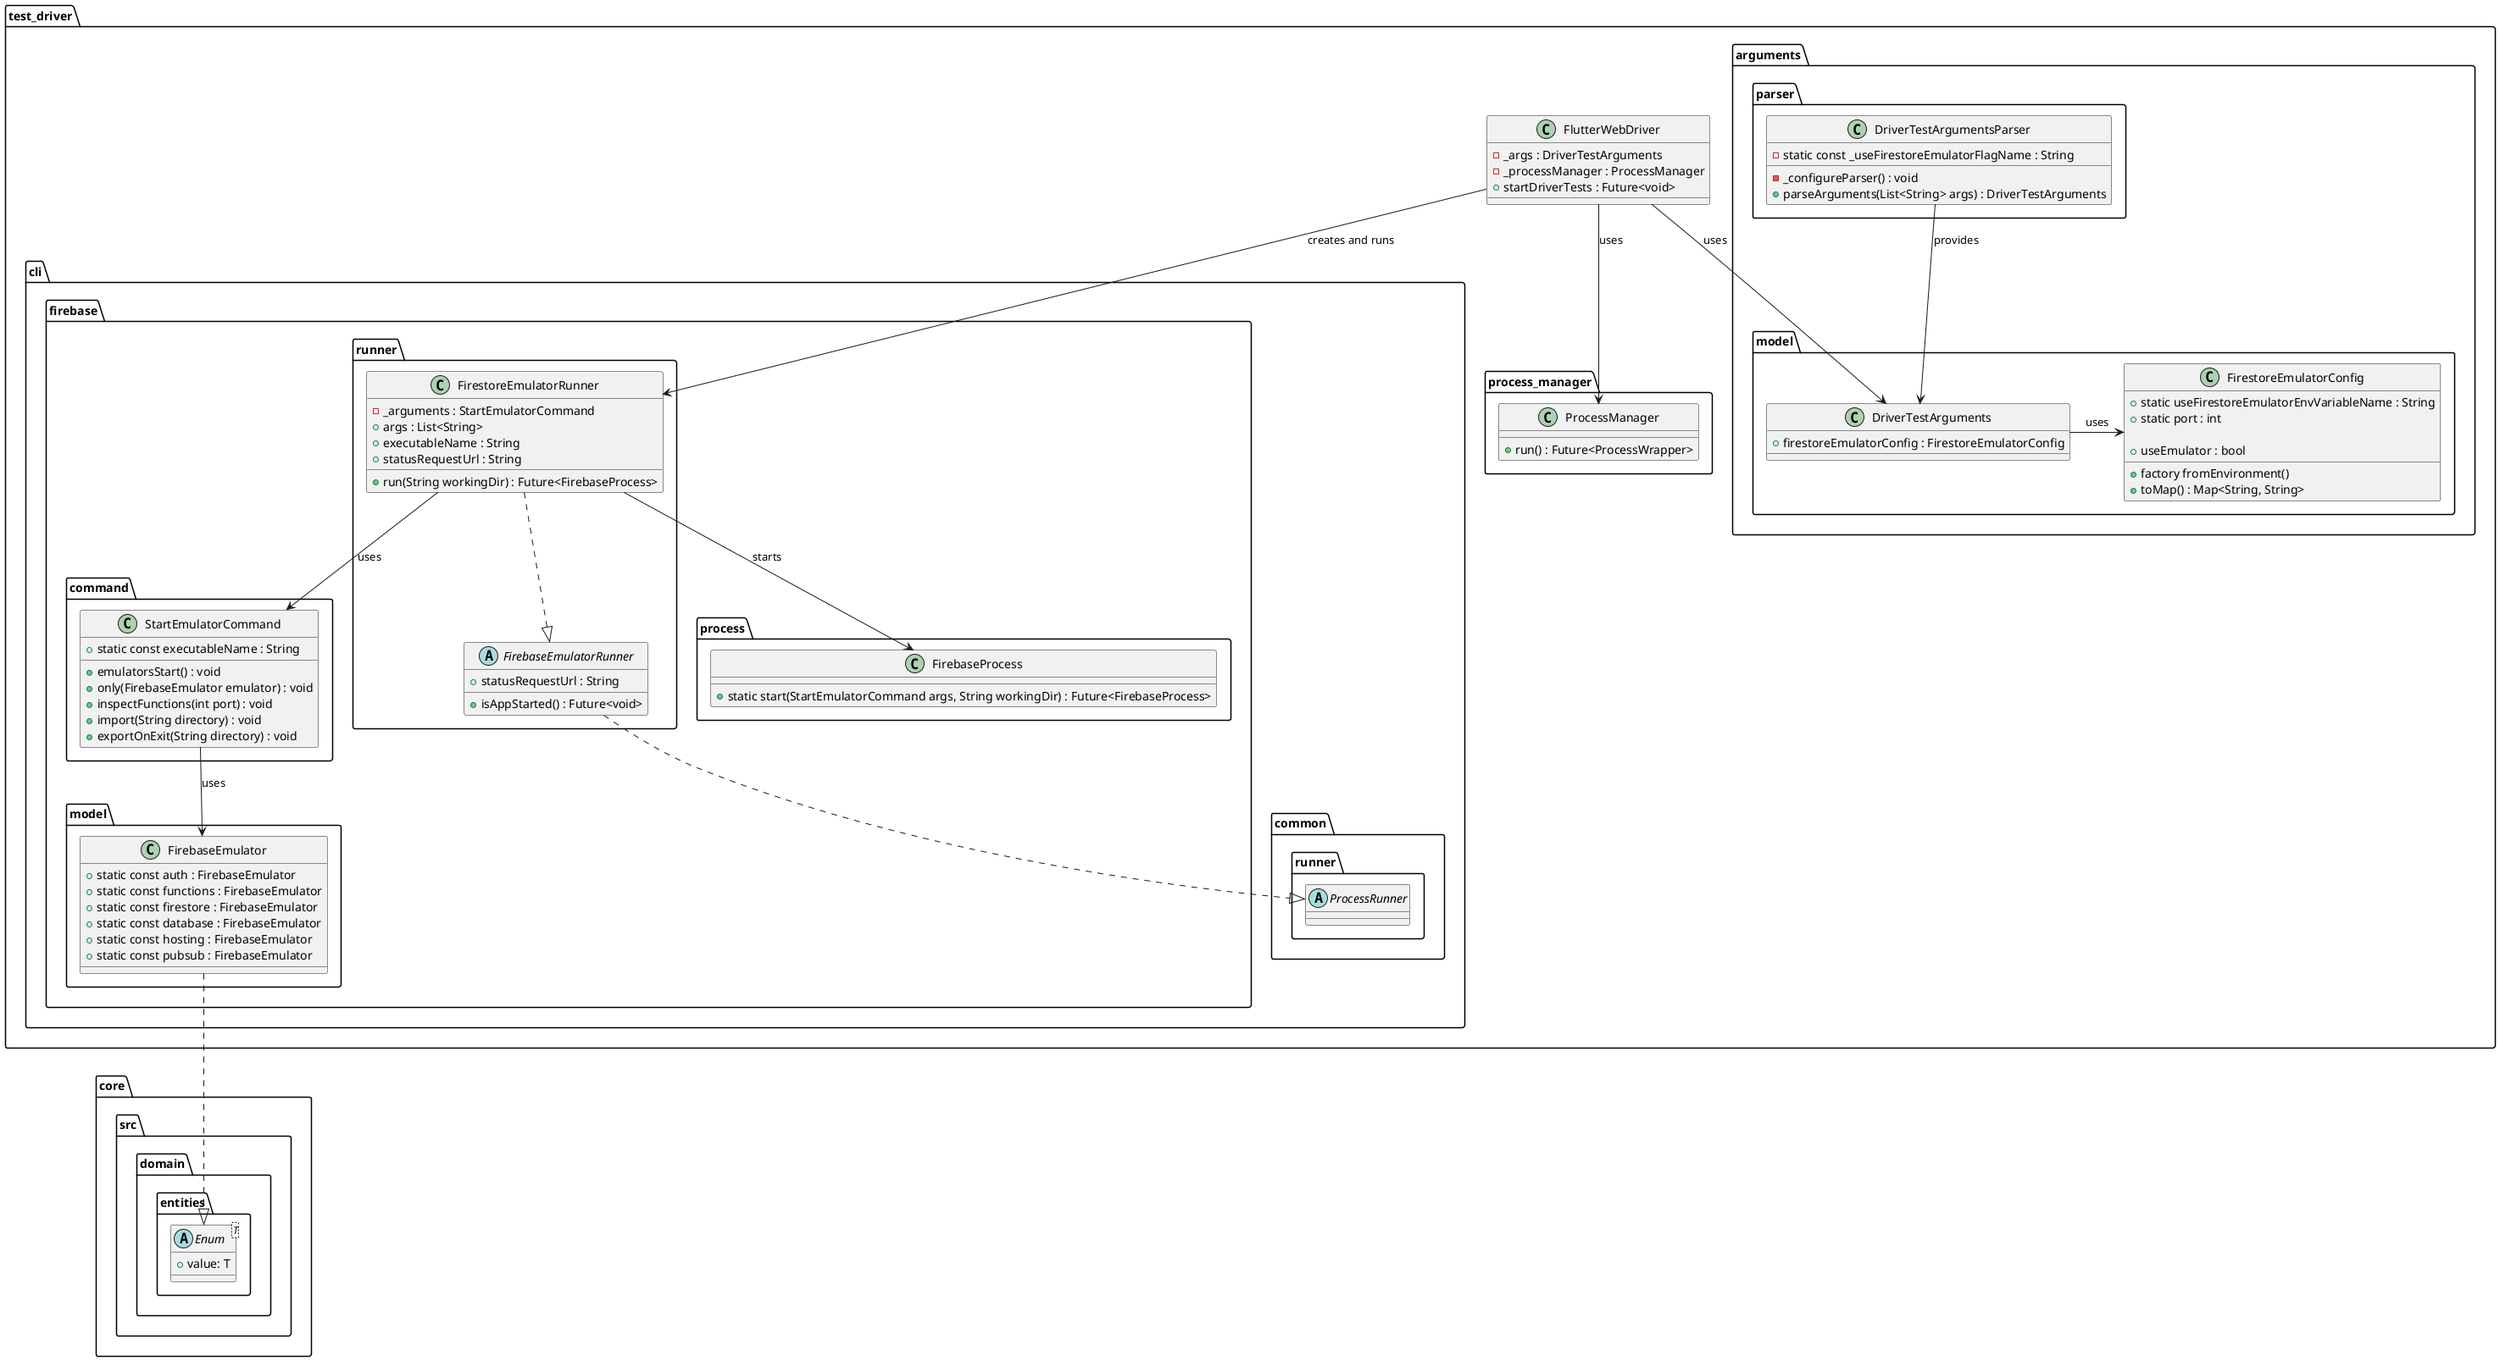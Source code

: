 @startuml firestore_emulator_class_diagram

package core.src.domain.entities {
        abstract class Enum<T> {
            + value: T
        }
    }

package test_driver {
    class FlutterWebDriver {
        - _args : DriverTestArguments
        - _processManager : ProcessManager
        + startDriverTests : Future<void>  
    }

    package arguments {
        package parser {
            class DriverTestArgumentsParser {
                - static const _useFirestoreEmulatorFlagName : String
                - _configureParser() : void
                + parseArguments(List<String> args) : DriverTestArguments
            }
        } 

        package model {
            class DriverTestArguments {
                + firestoreEmulatorConfig : FirestoreEmulatorConfig
            }

            class FirestoreEmulatorConfig {
                + static useFirestoreEmulatorEnvVariableName : String
                + static port : int

                + useEmulator : bool

                + factory fromEnvironment()
                + toMap() : Map<String, String>
            }
        }
    }

    package cli {
        package common.runner {
            abstract class ProcessRunner {}
        }

        package firebase {
            package model as firebase_model {
                class FirebaseEmulator{
                    + static const auth : FirebaseEmulator
                    + static const functions : FirebaseEmulator
                    + static const firestore : FirebaseEmulator
                    + static const database : FirebaseEmulator
                    + static const hosting : FirebaseEmulator
                    + static const pubsub : FirebaseEmulator
                }
            }

            package runner {
                abstract class FirebaseEmulatorRunner {
                    + statusRequestUrl : String
                    + isAppStarted() : Future<void>
                }
                class FirestoreEmulatorRunner {
                    - _arguments : StartEmulatorCommand
                    + args : List<String>
                    + executableName : String
                    + statusRequestUrl : String
                    + run(String workingDir) : Future<FirebaseProcess>
                }
            }

            package command {
                class StartEmulatorCommand {
                    + static const executableName : String
                    + emulatorsStart() : void
                    + only(FirebaseEmulator emulator) : void
                    + inspectFunctions(int port) : void
                    + import(String directory) : void
                    + exportOnExit(String directory) : void
                }
            }

            package process {
                class FirebaseProcess {
                    + static start(StartEmulatorCommand args, String workingDir) : Future<FirebaseProcess>
                }
            }
        }
    }

    package process_manager {
        class ProcessManager {
            + run() : Future<ProcessWrapper>
        }
    }
}

FlutterWebDriver --> DriverTestArguments : uses
DriverTestArguments -> FirestoreEmulatorConfig: uses
FlutterWebDriver --> FirestoreEmulatorRunner : creates and runs
FlutterWebDriver --> ProcessManager : uses
FirestoreEmulatorRunner --> StartEmulatorCommand : uses
FirestoreEmulatorRunner --> FirebaseProcess : starts
FirestoreEmulatorRunner ..|> FirebaseEmulatorRunner
FirebaseEmulatorRunner ..|> ProcessRunner
StartEmulatorCommand --> FirebaseEmulator: uses
FirebaseEmulator..|> Enum
DriverTestArgumentsParser --> DriverTestArguments : provides

@enduml
